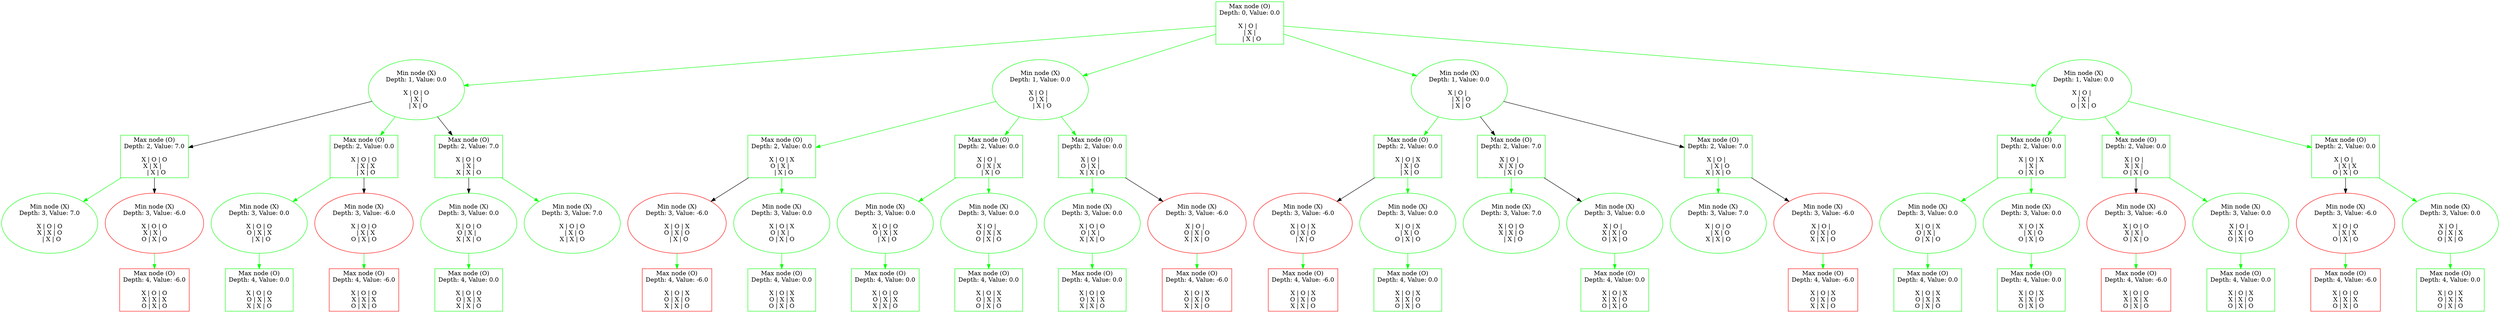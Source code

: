 // The tree
strict digraph {
	692493860 [label="Max node (O)
Depth: 0, Value: 0.0

X | O |  
  | X |  
  | X | O" color=green shape=box]
	692493860 -> 882597740 [color=green]
	692493860 -> 178279731 [color=green]
	692493860 -> 783675852 [color=green]
	692493860 -> 1001164216 [color=green]
	882597740 [label="Min node (X)
Depth: 1, Value: 0.0

X | O | O
  | X |  
  | X | O" color=green shape=ellipse]
	882597740 -> 772682096 [color=black]
	882597740 -> 330735715 [color=green]
	882597740 -> 175251959 [color=black]
	772682096 [label="Max node (O)
Depth: 2, Value: 7.0

X | O | O
X | X |  
  | X | O" color=green shape=box]
	772682096 -> 401262765 [color=green]
	772682096 -> 10381611 [color=black]
	401262765 [label="Min node (X)
Depth: 3, Value: 7.0

X | O | O
X | X | O
  | X | O" color=green shape=ellipse]
	10381611 [label="Min node (X)
Depth: 3, Value: -6.0

X | O | O
X | X |  
O | X | O" color=red shape=ellipse]
	10381611 -> 273948733 [color=green]
	273948733 [label="Max node (O)
Depth: 4, Value: -6.0

X | O | O
X | X | X
O | X | O" color=red shape=box]
	330735715 [label="Max node (O)
Depth: 2, Value: 0.0

X | O | O
  | X | X
  | X | O" color=green shape=box]
	330735715 -> 867532642 [color=green]
	330735715 -> 925947385 [color=black]
	867532642 [label="Min node (X)
Depth: 3, Value: 0.0

X | O | O
O | X | X
  | X | O" color=green shape=ellipse]
	867532642 -> 494114081 [color=green]
	494114081 [label="Max node (O)
Depth: 4, Value: 0.0

X | O | O
O | X | X
X | X | O" color=green shape=box]
	925947385 [label="Min node (X)
Depth: 3, Value: -6.0

X | O | O
  | X | X
O | X | O" color=red shape=ellipse]
	925947385 -> 936990350 [color=green]
	936990350 [label="Max node (O)
Depth: 4, Value: -6.0

X | O | O
X | X | X
O | X | O" color=red shape=box]
	175251959 [label="Max node (O)
Depth: 2, Value: 7.0

X | O | O
  | X |  
X | X | O" color=green shape=box]
	175251959 -> 66338611 [color=black]
	175251959 -> 906203765 [color=green]
	66338611 [label="Min node (X)
Depth: 3, Value: 0.0

X | O | O
O | X |  
X | X | O" color=green shape=ellipse]
	66338611 -> 865165044 [color=green]
	865165044 [label="Max node (O)
Depth: 4, Value: 0.0

X | O | O
O | X | X
X | X | O" color=green shape=box]
	906203765 [label="Min node (X)
Depth: 3, Value: 7.0

X | O | O
  | X | O
X | X | O" color=green shape=ellipse]
	178279731 [label="Min node (X)
Depth: 1, Value: 0.0

X | O |  
O | X |  
  | X | O" color=green shape=ellipse]
	178279731 -> 738217208 [color=green]
	178279731 -> 339842336 [color=green]
	178279731 -> 481749866 [color=green]
	738217208 [label="Max node (O)
Depth: 2, Value: 0.0

X | O | X
O | X |  
  | X | O" color=green shape=box]
	738217208 -> 245301225 [color=black]
	738217208 -> 217663611 [color=green]
	245301225 [label="Min node (X)
Depth: 3, Value: -6.0

X | O | X
O | X | O
  | X | O" color=red shape=ellipse]
	245301225 -> 944845406 [color=green]
	944845406 [label="Max node (O)
Depth: 4, Value: -6.0

X | O | X
O | X | O
X | X | O" color=red shape=box]
	217663611 [label="Min node (X)
Depth: 3, Value: 0.0

X | O | X
O | X |  
O | X | O" color=green shape=ellipse]
	217663611 -> 373516336 [color=green]
	373516336 [label="Max node (O)
Depth: 4, Value: 0.0

X | O | X
O | X | X
O | X | O" color=green shape=box]
	339842336 [label="Max node (O)
Depth: 2, Value: 0.0

X | O |  
O | X | X
  | X | O" color=green shape=box]
	339842336 -> 644114448 [color=green]
	339842336 -> 987525883 [color=green]
	644114448 [label="Min node (X)
Depth: 3, Value: 0.0

X | O | O
O | X | X
  | X | O" color=green shape=ellipse]
	644114448 -> 987408414 [color=green]
	987408414 [label="Max node (O)
Depth: 4, Value: 0.0

X | O | O
O | X | X
X | X | O" color=green shape=box]
	987525883 [label="Min node (X)
Depth: 3, Value: 0.0

X | O |  
O | X | X
O | X | O" color=green shape=ellipse]
	987525883 -> 314674555 [color=green]
	314674555 [label="Max node (O)
Depth: 4, Value: 0.0

X | O | X
O | X | X
O | X | O" color=green shape=box]
	481749866 [label="Max node (O)
Depth: 2, Value: 0.0

X | O |  
O | X |  
X | X | O" color=green shape=box]
	481749866 -> 456189508 [color=green]
	481749866 -> 505063702 [color=black]
	456189508 [label="Min node (X)
Depth: 3, Value: 0.0

X | O | O
O | X |  
X | X | O" color=green shape=ellipse]
	456189508 -> 238134835 [color=green]
	238134835 [label="Max node (O)
Depth: 4, Value: 0.0

X | O | O
O | X | X
X | X | O" color=green shape=box]
	505063702 [label="Min node (X)
Depth: 3, Value: -6.0

X | O |  
O | X | O
X | X | O" color=red shape=ellipse]
	505063702 -> 540997933 [color=green]
	540997933 [label="Max node (O)
Depth: 4, Value: -6.0

X | O | X
O | X | O
X | X | O" color=red shape=box]
	783675852 [label="Min node (X)
Depth: 1, Value: 0.0

X | O |  
  | X | O
  | X | O" color=green shape=ellipse]
	783675852 -> 756111042 [color=green]
	783675852 -> 552594362 [color=black]
	783675852 -> 184281446 [color=black]
	756111042 [label="Max node (O)
Depth: 2, Value: 0.0

X | O | X
  | X | O
  | X | O" color=green shape=box]
	756111042 -> 633221769 [color=black]
	756111042 -> 478976890 [color=green]
	633221769 [label="Min node (X)
Depth: 3, Value: -6.0

X | O | X
O | X | O
  | X | O" color=red shape=ellipse]
	633221769 -> 401663848 [color=green]
	401663848 [label="Max node (O)
Depth: 4, Value: -6.0

X | O | X
O | X | O
X | X | O" color=red shape=box]
	478976890 [label="Min node (X)
Depth: 3, Value: 0.0

X | O | X
  | X | O
O | X | O" color=green shape=ellipse]
	478976890 -> 746245192 [color=green]
	746245192 [label="Max node (O)
Depth: 4, Value: 0.0

X | O | X
X | X | O
O | X | O" color=green shape=box]
	552594362 [label="Max node (O)
Depth: 2, Value: 7.0

X | O |  
X | X | O
  | X | O" color=green shape=box]
	552594362 -> 941981428 [color=green]
	552594362 -> 567779019 [color=black]
	941981428 [label="Min node (X)
Depth: 3, Value: 7.0

X | O | O
X | X | O
  | X | O" color=green shape=ellipse]
	567779019 [label="Min node (X)
Depth: 3, Value: 0.0

X | O |  
X | X | O
O | X | O" color=green shape=ellipse]
	567779019 -> 155610319 [color=green]
	155610319 [label="Max node (O)
Depth: 4, Value: 0.0

X | O | X
X | X | O
O | X | O" color=green shape=box]
	184281446 [label="Max node (O)
Depth: 2, Value: 7.0

X | O |  
  | X | O
X | X | O" color=green shape=box]
	184281446 -> 828376946 [color=green]
	184281446 -> 1032737188 [color=black]
	828376946 [label="Min node (X)
Depth: 3, Value: 7.0

X | O | O
  | X | O
X | X | O" color=green shape=ellipse]
	1032737188 [label="Min node (X)
Depth: 3, Value: -6.0

X | O |  
O | X | O
X | X | O" color=red shape=ellipse]
	1032737188 -> 607028356 [color=green]
	607028356 [label="Max node (O)
Depth: 4, Value: -6.0

X | O | X
O | X | O
X | X | O" color=red shape=box]
	1001164216 [label="Min node (X)
Depth: 1, Value: 0.0

X | O |  
  | X |  
O | X | O" color=green shape=ellipse]
	1001164216 -> 193120869 [color=green]
	1001164216 -> 380772009 [color=green]
	1001164216 -> 879970133 [color=green]
	193120869 [label="Max node (O)
Depth: 2, Value: 0.0

X | O | X
  | X |  
O | X | O" color=green shape=box]
	193120869 -> 432629841 [color=green]
	193120869 -> 340246609 [color=green]
	432629841 [label="Min node (X)
Depth: 3, Value: 0.0

X | O | X
O | X |  
O | X | O" color=green shape=ellipse]
	432629841 -> 577579624 [color=green]
	577579624 [label="Max node (O)
Depth: 4, Value: 0.0

X | O | X
O | X | X
O | X | O" color=green shape=box]
	340246609 [label="Min node (X)
Depth: 3, Value: 0.0

X | O | X
  | X | O
O | X | O" color=green shape=ellipse]
	340246609 -> 727272431 [color=green]
	727272431 [label="Max node (O)
Depth: 4, Value: 0.0

X | O | X
X | X | O
O | X | O" color=green shape=box]
	380772009 [label="Max node (O)
Depth: 2, Value: 0.0

X | O |  
X | X |  
O | X | O" color=green shape=box]
	380772009 -> 234713320 [color=black]
	380772009 -> 429822992 [color=green]
	234713320 [label="Min node (X)
Depth: 3, Value: -6.0

X | O | O
X | X |  
O | X | O" color=red shape=ellipse]
	234713320 -> 957945370 [color=green]
	957945370 [label="Max node (O)
Depth: 4, Value: -6.0

X | O | O
X | X | X
O | X | O" color=red shape=box]
	429822992 [label="Min node (X)
Depth: 3, Value: 0.0

X | O |  
X | X | O
O | X | O" color=green shape=ellipse]
	429822992 -> 47710551 [color=green]
	47710551 [label="Max node (O)
Depth: 4, Value: 0.0

X | O | X
X | X | O
O | X | O" color=green shape=box]
	879970133 [label="Max node (O)
Depth: 2, Value: 0.0

X | O |  
  | X | X
O | X | O" color=green shape=box]
	879970133 -> 1019127213 [color=black]
	879970133 -> 981272233 [color=green]
	1019127213 [label="Min node (X)
Depth: 3, Value: -6.0

X | O | O
  | X | X
O | X | O" color=red shape=ellipse]
	1019127213 -> 388037113 [color=green]
	388037113 [label="Max node (O)
Depth: 4, Value: -6.0

X | O | O
X | X | X
O | X | O" color=red shape=box]
	981272233 [label="Min node (X)
Depth: 3, Value: 0.0

X | O |  
O | X | X
O | X | O" color=green shape=ellipse]
	981272233 -> 417377434 [color=green]
	417377434 [label="Max node (O)
Depth: 4, Value: 0.0

X | O | X
O | X | X
O | X | O" color=green shape=box]
}
